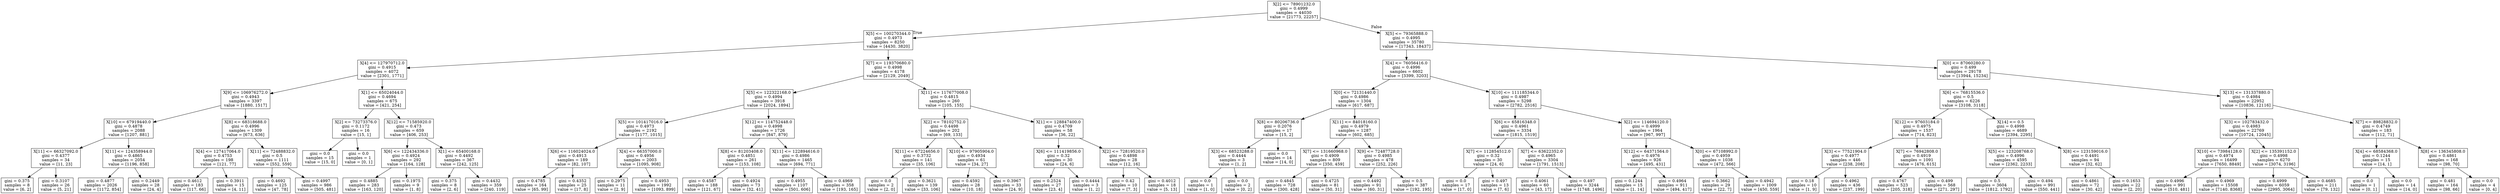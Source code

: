 digraph Tree {
node [shape=box] ;
0 [label="X[2] <= 78901232.0\ngini = 0.4999\nsamples = 44030\nvalue = [21773, 22257]"] ;
1 [label="X[5] <= 100270344.0\ngini = 0.4973\nsamples = 8250\nvalue = [4430, 3820]"] ;
0 -> 1 [labeldistance=2.5, labelangle=45, headlabel="True"] ;
2 [label="X[4] <= 127970712.0\ngini = 0.4915\nsamples = 4072\nvalue = [2301, 1771]"] ;
1 -> 2 ;
3 [label="X[9] <= 106976272.0\ngini = 0.4943\nsamples = 3397\nvalue = [1880, 1517]"] ;
2 -> 3 ;
4 [label="X[10] <= 67919440.0\ngini = 0.4878\nsamples = 2088\nvalue = [1207, 881]"] ;
3 -> 4 ;
5 [label="X[11] <= 66327092.0\ngini = 0.4377\nsamples = 34\nvalue = [11, 23]"] ;
4 -> 5 ;
6 [label="gini = 0.375\nsamples = 8\nvalue = [6, 2]"] ;
5 -> 6 ;
7 [label="gini = 0.3107\nsamples = 26\nvalue = [5, 21]"] ;
5 -> 7 ;
8 [label="X[11] <= 124358944.0\ngini = 0.4865\nsamples = 2054\nvalue = [1196, 858]"] ;
4 -> 8 ;
9 [label="gini = 0.4877\nsamples = 2026\nvalue = [1172, 854]"] ;
8 -> 9 ;
10 [label="gini = 0.2449\nsamples = 28\nvalue = [24, 4]"] ;
8 -> 10 ;
11 [label="X[8] <= 68318688.0\ngini = 0.4996\nsamples = 1309\nvalue = [673, 636]"] ;
3 -> 11 ;
12 [label="X[4] <= 127417064.0\ngini = 0.4753\nsamples = 198\nvalue = [121, 77]"] ;
11 -> 12 ;
13 [label="gini = 0.4612\nsamples = 183\nvalue = [117, 66]"] ;
12 -> 13 ;
14 [label="gini = 0.3911\nsamples = 15\nvalue = [4, 11]"] ;
12 -> 14 ;
15 [label="X[11] <= 72488832.0\ngini = 0.5\nsamples = 1111\nvalue = [552, 559]"] ;
11 -> 15 ;
16 [label="gini = 0.4692\nsamples = 125\nvalue = [47, 78]"] ;
15 -> 16 ;
17 [label="gini = 0.4997\nsamples = 986\nvalue = [505, 481]"] ;
15 -> 17 ;
18 [label="X[1] <= 65024044.0\ngini = 0.4694\nsamples = 675\nvalue = [421, 254]"] ;
2 -> 18 ;
19 [label="X[2] <= 73273376.0\ngini = 0.1172\nsamples = 16\nvalue = [15, 1]"] ;
18 -> 19 ;
20 [label="gini = 0.0\nsamples = 15\nvalue = [15, 0]"] ;
19 -> 20 ;
21 [label="gini = 0.0\nsamples = 1\nvalue = [0, 1]"] ;
19 -> 21 ;
22 [label="X[12] <= 71585920.0\ngini = 0.473\nsamples = 659\nvalue = [406, 253]"] ;
18 -> 22 ;
23 [label="X[6] <= 122434336.0\ngini = 0.4924\nsamples = 292\nvalue = [164, 128]"] ;
22 -> 23 ;
24 [label="gini = 0.4885\nsamples = 283\nvalue = [163, 120]"] ;
23 -> 24 ;
25 [label="gini = 0.1975\nsamples = 9\nvalue = [1, 8]"] ;
23 -> 25 ;
26 [label="X[1] <= 65400168.0\ngini = 0.4492\nsamples = 367\nvalue = [242, 125]"] ;
22 -> 26 ;
27 [label="gini = 0.375\nsamples = 8\nvalue = [2, 6]"] ;
26 -> 27 ;
28 [label="gini = 0.4432\nsamples = 359\nvalue = [240, 119]"] ;
26 -> 28 ;
29 [label="X[7] <= 119370680.0\ngini = 0.4998\nsamples = 4178\nvalue = [2129, 2049]"] ;
1 -> 29 ;
30 [label="X[5] <= 122322168.0\ngini = 0.4994\nsamples = 3918\nvalue = [2024, 1894]"] ;
29 -> 30 ;
31 [label="X[5] <= 101417016.0\ngini = 0.4973\nsamples = 2192\nvalue = [1177, 1015]"] ;
30 -> 31 ;
32 [label="X[6] <= 116024024.0\ngini = 0.4913\nsamples = 189\nvalue = [82, 107]"] ;
31 -> 32 ;
33 [label="gini = 0.4785\nsamples = 164\nvalue = [65, 99]"] ;
32 -> 33 ;
34 [label="gini = 0.4352\nsamples = 25\nvalue = [17, 8]"] ;
32 -> 34 ;
35 [label="X[4] <= 66357000.0\ngini = 0.4956\nsamples = 2003\nvalue = [1095, 908]"] ;
31 -> 35 ;
36 [label="gini = 0.2975\nsamples = 11\nvalue = [2, 9]"] ;
35 -> 36 ;
37 [label="gini = 0.4953\nsamples = 1992\nvalue = [1093, 899]"] ;
35 -> 37 ;
38 [label="X[12] <= 114752448.0\ngini = 0.4998\nsamples = 1726\nvalue = [847, 879]"] ;
30 -> 38 ;
39 [label="X[8] <= 81203408.0\ngini = 0.4851\nsamples = 261\nvalue = [153, 108]"] ;
38 -> 39 ;
40 [label="gini = 0.4587\nsamples = 188\nvalue = [121, 67]"] ;
39 -> 40 ;
41 [label="gini = 0.4924\nsamples = 73\nvalue = [32, 41]"] ;
39 -> 41 ;
42 [label="X[11] <= 122894616.0\ngini = 0.4986\nsamples = 1465\nvalue = [694, 771]"] ;
38 -> 42 ;
43 [label="gini = 0.4955\nsamples = 1107\nvalue = [501, 606]"] ;
42 -> 43 ;
44 [label="gini = 0.4969\nsamples = 358\nvalue = [193, 165]"] ;
42 -> 44 ;
45 [label="X[11] <= 117677008.0\ngini = 0.4815\nsamples = 260\nvalue = [105, 155]"] ;
29 -> 45 ;
46 [label="X[2] <= 78102752.0\ngini = 0.4498\nsamples = 202\nvalue = [69, 133]"] ;
45 -> 46 ;
47 [label="X[11] <= 67224656.0\ngini = 0.3732\nsamples = 141\nvalue = [35, 106]"] ;
46 -> 47 ;
48 [label="gini = 0.0\nsamples = 2\nvalue = [2, 0]"] ;
47 -> 48 ;
49 [label="gini = 0.3621\nsamples = 139\nvalue = [33, 106]"] ;
47 -> 49 ;
50 [label="X[10] <= 97905904.0\ngini = 0.4934\nsamples = 61\nvalue = [34, 27]"] ;
46 -> 50 ;
51 [label="gini = 0.4592\nsamples = 28\nvalue = [10, 18]"] ;
50 -> 51 ;
52 [label="gini = 0.3967\nsamples = 33\nvalue = [24, 9]"] ;
50 -> 52 ;
53 [label="X[1] <= 128847400.0\ngini = 0.4709\nsamples = 58\nvalue = [36, 22]"] ;
45 -> 53 ;
54 [label="X[6] <= 111419856.0\ngini = 0.32\nsamples = 30\nvalue = [24, 6]"] ;
53 -> 54 ;
55 [label="gini = 0.2524\nsamples = 27\nvalue = [23, 4]"] ;
54 -> 55 ;
56 [label="gini = 0.4444\nsamples = 3\nvalue = [1, 2]"] ;
54 -> 56 ;
57 [label="X[2] <= 72819520.0\ngini = 0.4898\nsamples = 28\nvalue = [12, 16]"] ;
53 -> 57 ;
58 [label="gini = 0.42\nsamples = 10\nvalue = [7, 3]"] ;
57 -> 58 ;
59 [label="gini = 0.4012\nsamples = 18\nvalue = [5, 13]"] ;
57 -> 59 ;
60 [label="X[5] <= 79365888.0\ngini = 0.4995\nsamples = 35780\nvalue = [17343, 18437]"] ;
0 -> 60 [labeldistance=2.5, labelangle=-45, headlabel="False"] ;
61 [label="X[4] <= 76056416.0\ngini = 0.4996\nsamples = 6602\nvalue = [3399, 3203]"] ;
60 -> 61 ;
62 [label="X[0] <= 72131440.0\ngini = 0.4986\nsamples = 1304\nvalue = [617, 687]"] ;
61 -> 62 ;
63 [label="X[8] <= 80206736.0\ngini = 0.2076\nsamples = 17\nvalue = [15, 2]"] ;
62 -> 63 ;
64 [label="X[3] <= 68523288.0\ngini = 0.4444\nsamples = 3\nvalue = [1, 2]"] ;
63 -> 64 ;
65 [label="gini = 0.0\nsamples = 1\nvalue = [1, 0]"] ;
64 -> 65 ;
66 [label="gini = 0.0\nsamples = 2\nvalue = [0, 2]"] ;
64 -> 66 ;
67 [label="gini = 0.0\nsamples = 14\nvalue = [14, 0]"] ;
63 -> 67 ;
68 [label="X[11] <= 84018160.0\ngini = 0.4979\nsamples = 1287\nvalue = [602, 685]"] ;
62 -> 68 ;
69 [label="X[7] <= 131660968.0\ngini = 0.4909\nsamples = 809\nvalue = [350, 459]"] ;
68 -> 69 ;
70 [label="gini = 0.4845\nsamples = 728\nvalue = [300, 428]"] ;
69 -> 70 ;
71 [label="gini = 0.4725\nsamples = 81\nvalue = [50, 31]"] ;
69 -> 71 ;
72 [label="X[9] <= 72487728.0\ngini = 0.4985\nsamples = 478\nvalue = [252, 226]"] ;
68 -> 72 ;
73 [label="gini = 0.4492\nsamples = 91\nvalue = [60, 31]"] ;
72 -> 73 ;
74 [label="gini = 0.5\nsamples = 387\nvalue = [192, 195]"] ;
72 -> 74 ;
75 [label="X[10] <= 111185344.0\ngini = 0.4987\nsamples = 5298\nvalue = [2782, 2516]"] ;
61 -> 75 ;
76 [label="X[6] <= 65816348.0\ngini = 0.4961\nsamples = 3334\nvalue = [1815, 1519]"] ;
75 -> 76 ;
77 [label="X[7] <= 112854512.0\ngini = 0.32\nsamples = 30\nvalue = [24, 6]"] ;
76 -> 77 ;
78 [label="gini = 0.0\nsamples = 17\nvalue = [17, 0]"] ;
77 -> 78 ;
79 [label="gini = 0.497\nsamples = 13\nvalue = [7, 6]"] ;
77 -> 79 ;
80 [label="X[7] <= 63622352.0\ngini = 0.4965\nsamples = 3304\nvalue = [1791, 1513]"] ;
76 -> 80 ;
81 [label="gini = 0.4061\nsamples = 60\nvalue = [43, 17]"] ;
80 -> 81 ;
82 [label="gini = 0.497\nsamples = 3244\nvalue = [1748, 1496]"] ;
80 -> 82 ;
83 [label="X[2] <= 114694120.0\ngini = 0.4999\nsamples = 1964\nvalue = [967, 997]"] ;
75 -> 83 ;
84 [label="X[12] <= 64371564.0\ngini = 0.4976\nsamples = 926\nvalue = [495, 431]"] ;
83 -> 84 ;
85 [label="gini = 0.1244\nsamples = 15\nvalue = [1, 14]"] ;
84 -> 85 ;
86 [label="gini = 0.4964\nsamples = 911\nvalue = [494, 417]"] ;
84 -> 86 ;
87 [label="X[0] <= 67108992.0\ngini = 0.4959\nsamples = 1038\nvalue = [472, 566]"] ;
83 -> 87 ;
88 [label="gini = 0.3662\nsamples = 29\nvalue = [22, 7]"] ;
87 -> 88 ;
89 [label="gini = 0.4942\nsamples = 1009\nvalue = [450, 559]"] ;
87 -> 89 ;
90 [label="X[0] <= 87060280.0\ngini = 0.499\nsamples = 29178\nvalue = [13944, 15234]"] ;
60 -> 90 ;
91 [label="X[6] <= 76815536.0\ngini = 0.5\nsamples = 6226\nvalue = [3108, 3118]"] ;
90 -> 91 ;
92 [label="X[12] <= 97603184.0\ngini = 0.4975\nsamples = 1537\nvalue = [714, 823]"] ;
91 -> 92 ;
93 [label="X[3] <= 77521904.0\ngini = 0.4977\nsamples = 446\nvalue = [238, 208]"] ;
92 -> 93 ;
94 [label="gini = 0.18\nsamples = 10\nvalue = [1, 9]"] ;
93 -> 94 ;
95 [label="gini = 0.4962\nsamples = 436\nvalue = [237, 199]"] ;
93 -> 95 ;
96 [label="X[7] <= 76942808.0\ngini = 0.4919\nsamples = 1091\nvalue = [476, 615]"] ;
92 -> 96 ;
97 [label="gini = 0.4767\nsamples = 523\nvalue = [205, 318]"] ;
96 -> 97 ;
98 [label="gini = 0.499\nsamples = 568\nvalue = [271, 297]"] ;
96 -> 98 ;
99 [label="X[14] <= 0.5\ngini = 0.4998\nsamples = 4689\nvalue = [2394, 2295]"] ;
91 -> 99 ;
100 [label="X[5] <= 123208768.0\ngini = 0.4996\nsamples = 4595\nvalue = [2362, 2233]"] ;
99 -> 100 ;
101 [label="gini = 0.5\nsamples = 3604\nvalue = [1812, 1792]"] ;
100 -> 101 ;
102 [label="gini = 0.494\nsamples = 991\nvalue = [550, 441]"] ;
100 -> 102 ;
103 [label="X[8] <= 123159016.0\ngini = 0.4491\nsamples = 94\nvalue = [32, 62]"] ;
99 -> 103 ;
104 [label="gini = 0.4861\nsamples = 72\nvalue = [30, 42]"] ;
103 -> 104 ;
105 [label="gini = 0.1653\nsamples = 22\nvalue = [2, 20]"] ;
103 -> 105 ;
106 [label="X[13] <= 131337880.0\ngini = 0.4984\nsamples = 22952\nvalue = [10836, 12116]"] ;
90 -> 106 ;
107 [label="X[3] <= 102783432.0\ngini = 0.4983\nsamples = 22769\nvalue = [10724, 12045]"] ;
106 -> 107 ;
108 [label="X[10] <= 73984128.0\ngini = 0.4974\nsamples = 16499\nvalue = [7650, 8849]"] ;
107 -> 108 ;
109 [label="gini = 0.4996\nsamples = 991\nvalue = [510, 481]"] ;
108 -> 109 ;
110 [label="gini = 0.4969\nsamples = 15508\nvalue = [7140, 8368]"] ;
108 -> 110 ;
111 [label="X[2] <= 135391152.0\ngini = 0.4998\nsamples = 6270\nvalue = [3074, 3196]"] ;
107 -> 111 ;
112 [label="gini = 0.4999\nsamples = 6059\nvalue = [2995, 3064]"] ;
111 -> 112 ;
113 [label="gini = 0.4685\nsamples = 211\nvalue = [79, 132]"] ;
111 -> 113 ;
114 [label="X[7] <= 89828832.0\ngini = 0.4749\nsamples = 183\nvalue = [112, 71]"] ;
106 -> 114 ;
115 [label="X[4] <= 68584368.0\ngini = 0.1244\nsamples = 15\nvalue = [14, 1]"] ;
114 -> 115 ;
116 [label="gini = 0.0\nsamples = 1\nvalue = [0, 1]"] ;
115 -> 116 ;
117 [label="gini = 0.0\nsamples = 14\nvalue = [14, 0]"] ;
115 -> 117 ;
118 [label="X[8] <= 136345808.0\ngini = 0.4861\nsamples = 168\nvalue = [98, 70]"] ;
114 -> 118 ;
119 [label="gini = 0.481\nsamples = 164\nvalue = [98, 66]"] ;
118 -> 119 ;
120 [label="gini = 0.0\nsamples = 4\nvalue = [0, 4]"] ;
118 -> 120 ;
}
